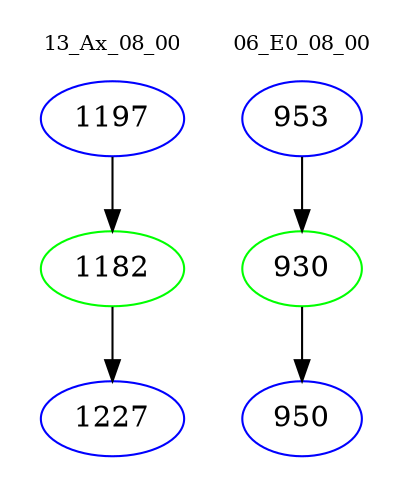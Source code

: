 digraph{
subgraph cluster_0 {
color = white
label = "13_Ax_08_00";
fontsize=10;
T0_1197 [label="1197", color="blue"]
T0_1197 -> T0_1182 [color="black"]
T0_1182 [label="1182", color="green"]
T0_1182 -> T0_1227 [color="black"]
T0_1227 [label="1227", color="blue"]
}
subgraph cluster_1 {
color = white
label = "06_E0_08_00";
fontsize=10;
T1_953 [label="953", color="blue"]
T1_953 -> T1_930 [color="black"]
T1_930 [label="930", color="green"]
T1_930 -> T1_950 [color="black"]
T1_950 [label="950", color="blue"]
}
}
